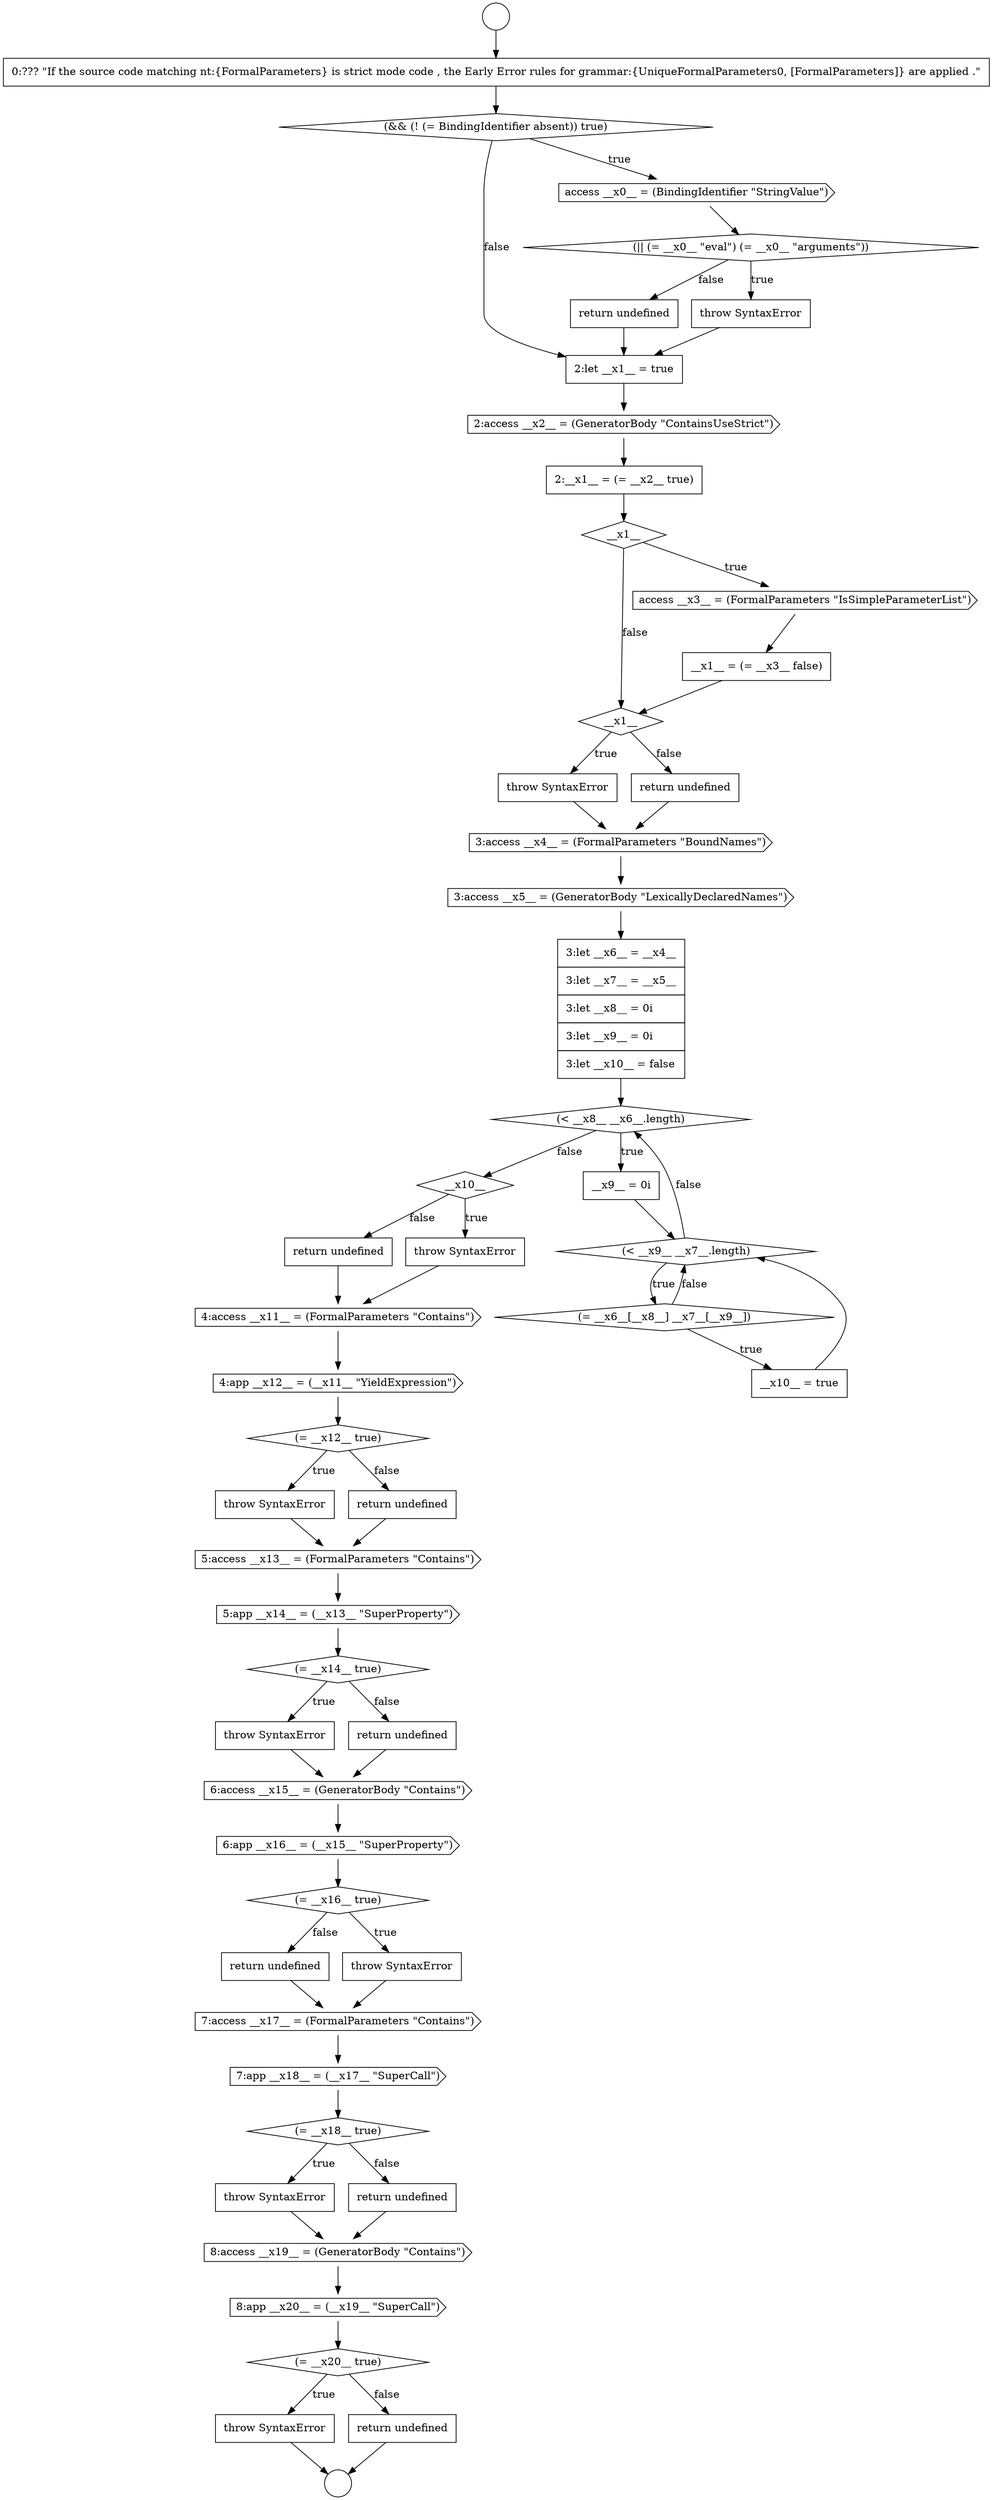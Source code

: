 digraph {
  node20136 [shape=none, margin=0, label=<<font color="black">
    <table border="0" cellborder="1" cellspacing="0" cellpadding="10">
      <tr><td align="left">return undefined</td></tr>
    </table>
  </font>> color="black" fillcolor="white" style=filled]
  node20142 [shape=cds, label=<<font color="black">8:access __x19__ = (GeneratorBody &quot;Contains&quot;)</font>> color="black" fillcolor="white" style=filled]
  node20121 [shape=none, margin=0, label=<<font color="black">
    <table border="0" cellborder="1" cellspacing="0" cellpadding="10">
      <tr><td align="left">return undefined</td></tr>
    </table>
  </font>> color="black" fillcolor="white" style=filled]
  node20108 [shape=diamond, label=<<font color="black">__x1__</font>> color="black" fillcolor="white" style=filled]
  node20101 [shape=none, margin=0, label=<<font color="black">
    <table border="0" cellborder="1" cellspacing="0" cellpadding="10">
      <tr><td align="left">return undefined</td></tr>
    </table>
  </font>> color="black" fillcolor="white" style=filled]
  node20097 [shape=diamond, label=<<font color="black">(&amp;&amp; (! (= BindingIdentifier absent)) true)</font>> color="black" fillcolor="white" style=filled]
  node20140 [shape=none, margin=0, label=<<font color="black">
    <table border="0" cellborder="1" cellspacing="0" cellpadding="10">
      <tr><td align="left">throw SyntaxError</td></tr>
    </table>
  </font>> color="black" fillcolor="white" style=filled]
  node20105 [shape=diamond, label=<<font color="black">__x1__</font>> color="black" fillcolor="white" style=filled]
  node20144 [shape=diamond, label=<<font color="black">(= __x20__ true)</font>> color="black" fillcolor="white" style=filled]
  node20109 [shape=none, margin=0, label=<<font color="black">
    <table border="0" cellborder="1" cellspacing="0" cellpadding="10">
      <tr><td align="left">throw SyntaxError</td></tr>
    </table>
  </font>> color="black" fillcolor="white" style=filled]
  node20114 [shape=diamond, label=<<font color="black">(&lt; __x8__ __x6__.length)</font>> color="black" fillcolor="white" style=filled]
  node20124 [shape=diamond, label=<<font color="black">(= __x12__ true)</font>> color="black" fillcolor="white" style=filled]
  node20095 [shape=circle label=" " color="black" fillcolor="white" style=filled]
  node20145 [shape=none, margin=0, label=<<font color="black">
    <table border="0" cellborder="1" cellspacing="0" cellpadding="10">
      <tr><td align="left">throw SyntaxError</td></tr>
    </table>
  </font>> color="black" fillcolor="white" style=filled]
  node20117 [shape=diamond, label=<<font color="black">(= __x6__[__x8__] __x7__[__x9__])</font>> color="black" fillcolor="white" style=filled]
  node20143 [shape=cds, label=<<font color="black">8:app __x20__ = (__x19__ &quot;SuperCall&quot;)</font>> color="black" fillcolor="white" style=filled]
  node20102 [shape=none, margin=0, label=<<font color="black">
    <table border="0" cellborder="1" cellspacing="0" cellpadding="10">
      <tr><td align="left">2:let __x1__ = true</td></tr>
    </table>
  </font>> color="black" fillcolor="white" style=filled]
  node20107 [shape=none, margin=0, label=<<font color="black">
    <table border="0" cellborder="1" cellspacing="0" cellpadding="10">
      <tr><td align="left">__x1__ = (= __x3__ false)</td></tr>
    </table>
  </font>> color="black" fillcolor="white" style=filled]
  node20113 [shape=none, margin=0, label=<<font color="black">
    <table border="0" cellborder="1" cellspacing="0" cellpadding="10">
      <tr><td align="left">3:let __x6__ = __x4__</td></tr>
      <tr><td align="left">3:let __x7__ = __x5__</td></tr>
      <tr><td align="left">3:let __x8__ = 0i</td></tr>
      <tr><td align="left">3:let __x9__ = 0i</td></tr>
      <tr><td align="left">3:let __x10__ = false</td></tr>
    </table>
  </font>> color="black" fillcolor="white" style=filled]
  node20139 [shape=diamond, label=<<font color="black">(= __x18__ true)</font>> color="black" fillcolor="white" style=filled]
  node20098 [shape=cds, label=<<font color="black">access __x0__ = (BindingIdentifier &quot;StringValue&quot;)</font>> color="black" fillcolor="white" style=filled]
  node20134 [shape=diamond, label=<<font color="black">(= __x16__ true)</font>> color="black" fillcolor="white" style=filled]
  node20111 [shape=cds, label=<<font color="black">3:access __x4__ = (FormalParameters &quot;BoundNames&quot;)</font>> color="black" fillcolor="white" style=filled]
  node20104 [shape=none, margin=0, label=<<font color="black">
    <table border="0" cellborder="1" cellspacing="0" cellpadding="10">
      <tr><td align="left">2:__x1__ = (= __x2__ true)</td></tr>
    </table>
  </font>> color="black" fillcolor="white" style=filled]
  node20130 [shape=none, margin=0, label=<<font color="black">
    <table border="0" cellborder="1" cellspacing="0" cellpadding="10">
      <tr><td align="left">throw SyntaxError</td></tr>
    </table>
  </font>> color="black" fillcolor="white" style=filled]
  node20128 [shape=cds, label=<<font color="black">5:app __x14__ = (__x13__ &quot;SuperProperty&quot;)</font>> color="black" fillcolor="white" style=filled]
  node20133 [shape=cds, label=<<font color="black">6:app __x16__ = (__x15__ &quot;SuperProperty&quot;)</font>> color="black" fillcolor="white" style=filled]
  node20116 [shape=diamond, label=<<font color="black">(&lt; __x9__ __x7__.length)</font>> color="black" fillcolor="white" style=filled]
  node20129 [shape=diamond, label=<<font color="black">(= __x14__ true)</font>> color="black" fillcolor="white" style=filled]
  node20125 [shape=none, margin=0, label=<<font color="black">
    <table border="0" cellborder="1" cellspacing="0" cellpadding="10">
      <tr><td align="left">throw SyntaxError</td></tr>
    </table>
  </font>> color="black" fillcolor="white" style=filled]
  node20096 [shape=none, margin=0, label=<<font color="black">
    <table border="0" cellborder="1" cellspacing="0" cellpadding="10">
      <tr><td align="left">0:??? &quot;If the source code matching nt:{FormalParameters} is strict mode code , the Early Error rules for grammar:{UniqueFormalParameters0, [FormalParameters]} are applied .&quot;</td></tr>
    </table>
  </font>> color="black" fillcolor="white" style=filled]
  node20120 [shape=none, margin=0, label=<<font color="black">
    <table border="0" cellborder="1" cellspacing="0" cellpadding="10">
      <tr><td align="left">throw SyntaxError</td></tr>
    </table>
  </font>> color="black" fillcolor="white" style=filled]
  node20119 [shape=diamond, label=<<font color="black">__x10__</font>> color="black" fillcolor="white" style=filled]
  node20141 [shape=none, margin=0, label=<<font color="black">
    <table border="0" cellborder="1" cellspacing="0" cellpadding="10">
      <tr><td align="left">return undefined</td></tr>
    </table>
  </font>> color="black" fillcolor="white" style=filled]
  node20112 [shape=cds, label=<<font color="black">3:access __x5__ = (GeneratorBody &quot;LexicallyDeclaredNames&quot;)</font>> color="black" fillcolor="white" style=filled]
  node20122 [shape=cds, label=<<font color="black">4:access __x11__ = (FormalParameters &quot;Contains&quot;)</font>> color="black" fillcolor="white" style=filled]
  node20100 [shape=none, margin=0, label=<<font color="black">
    <table border="0" cellborder="1" cellspacing="0" cellpadding="10">
      <tr><td align="left">throw SyntaxError</td></tr>
    </table>
  </font>> color="black" fillcolor="white" style=filled]
  node20132 [shape=cds, label=<<font color="black">6:access __x15__ = (GeneratorBody &quot;Contains&quot;)</font>> color="black" fillcolor="white" style=filled]
  node20115 [shape=none, margin=0, label=<<font color="black">
    <table border="0" cellborder="1" cellspacing="0" cellpadding="10">
      <tr><td align="left">__x9__ = 0i</td></tr>
    </table>
  </font>> color="black" fillcolor="white" style=filled]
  node20137 [shape=cds, label=<<font color="black">7:access __x17__ = (FormalParameters &quot;Contains&quot;)</font>> color="black" fillcolor="white" style=filled]
  node20106 [shape=cds, label=<<font color="black">access __x3__ = (FormalParameters &quot;IsSimpleParameterList&quot;)</font>> color="black" fillcolor="white" style=filled]
  node20146 [shape=none, margin=0, label=<<font color="black">
    <table border="0" cellborder="1" cellspacing="0" cellpadding="10">
      <tr><td align="left">return undefined</td></tr>
    </table>
  </font>> color="black" fillcolor="white" style=filled]
  node20103 [shape=cds, label=<<font color="black">2:access __x2__ = (GeneratorBody &quot;ContainsUseStrict&quot;)</font>> color="black" fillcolor="white" style=filled]
  node20126 [shape=none, margin=0, label=<<font color="black">
    <table border="0" cellborder="1" cellspacing="0" cellpadding="10">
      <tr><td align="left">return undefined</td></tr>
    </table>
  </font>> color="black" fillcolor="white" style=filled]
  node20135 [shape=none, margin=0, label=<<font color="black">
    <table border="0" cellborder="1" cellspacing="0" cellpadding="10">
      <tr><td align="left">throw SyntaxError</td></tr>
    </table>
  </font>> color="black" fillcolor="white" style=filled]
  node20094 [shape=circle label=" " color="black" fillcolor="white" style=filled]
  node20123 [shape=cds, label=<<font color="black">4:app __x12__ = (__x11__ &quot;YieldExpression&quot;)</font>> color="black" fillcolor="white" style=filled]
  node20131 [shape=none, margin=0, label=<<font color="black">
    <table border="0" cellborder="1" cellspacing="0" cellpadding="10">
      <tr><td align="left">return undefined</td></tr>
    </table>
  </font>> color="black" fillcolor="white" style=filled]
  node20138 [shape=cds, label=<<font color="black">7:app __x18__ = (__x17__ &quot;SuperCall&quot;)</font>> color="black" fillcolor="white" style=filled]
  node20127 [shape=cds, label=<<font color="black">5:access __x13__ = (FormalParameters &quot;Contains&quot;)</font>> color="black" fillcolor="white" style=filled]
  node20118 [shape=none, margin=0, label=<<font color="black">
    <table border="0" cellborder="1" cellspacing="0" cellpadding="10">
      <tr><td align="left">__x10__ = true</td></tr>
    </table>
  </font>> color="black" fillcolor="white" style=filled]
  node20110 [shape=none, margin=0, label=<<font color="black">
    <table border="0" cellborder="1" cellspacing="0" cellpadding="10">
      <tr><td align="left">return undefined</td></tr>
    </table>
  </font>> color="black" fillcolor="white" style=filled]
  node20099 [shape=diamond, label=<<font color="black">(|| (= __x0__ &quot;eval&quot;) (= __x0__ &quot;arguments&quot;))</font>> color="black" fillcolor="white" style=filled]
  node20138 -> node20139 [ color="black"]
  node20124 -> node20125 [label=<<font color="black">true</font>> color="black"]
  node20124 -> node20126 [label=<<font color="black">false</font>> color="black"]
  node20117 -> node20118 [label=<<font color="black">true</font>> color="black"]
  node20117 -> node20116 [label=<<font color="black">false</font>> color="black"]
  node20115 -> node20116 [ color="black"]
  node20131 -> node20132 [ color="black"]
  node20127 -> node20128 [ color="black"]
  node20097 -> node20098 [label=<<font color="black">true</font>> color="black"]
  node20097 -> node20102 [label=<<font color="black">false</font>> color="black"]
  node20137 -> node20138 [ color="black"]
  node20136 -> node20137 [ color="black"]
  node20098 -> node20099 [ color="black"]
  node20121 -> node20122 [ color="black"]
  node20146 -> node20095 [ color="black"]
  node20116 -> node20117 [label=<<font color="black">true</font>> color="black"]
  node20116 -> node20114 [label=<<font color="black">false</font>> color="black"]
  node20143 -> node20144 [ color="black"]
  node20145 -> node20095 [ color="black"]
  node20130 -> node20132 [ color="black"]
  node20104 -> node20105 [ color="black"]
  node20139 -> node20140 [label=<<font color="black">true</font>> color="black"]
  node20139 -> node20141 [label=<<font color="black">false</font>> color="black"]
  node20111 -> node20112 [ color="black"]
  node20133 -> node20134 [ color="black"]
  node20134 -> node20135 [label=<<font color="black">true</font>> color="black"]
  node20134 -> node20136 [label=<<font color="black">false</font>> color="black"]
  node20106 -> node20107 [ color="black"]
  node20140 -> node20142 [ color="black"]
  node20102 -> node20103 [ color="black"]
  node20132 -> node20133 [ color="black"]
  node20101 -> node20102 [ color="black"]
  node20103 -> node20104 [ color="black"]
  node20135 -> node20137 [ color="black"]
  node20142 -> node20143 [ color="black"]
  node20112 -> node20113 [ color="black"]
  node20096 -> node20097 [ color="black"]
  node20128 -> node20129 [ color="black"]
  node20126 -> node20127 [ color="black"]
  node20108 -> node20109 [label=<<font color="black">true</font>> color="black"]
  node20108 -> node20110 [label=<<font color="black">false</font>> color="black"]
  node20105 -> node20106 [label=<<font color="black">true</font>> color="black"]
  node20105 -> node20108 [label=<<font color="black">false</font>> color="black"]
  node20114 -> node20115 [label=<<font color="black">true</font>> color="black"]
  node20114 -> node20119 [label=<<font color="black">false</font>> color="black"]
  node20119 -> node20120 [label=<<font color="black">true</font>> color="black"]
  node20119 -> node20121 [label=<<font color="black">false</font>> color="black"]
  node20094 -> node20096 [ color="black"]
  node20107 -> node20108 [ color="black"]
  node20122 -> node20123 [ color="black"]
  node20120 -> node20122 [ color="black"]
  node20113 -> node20114 [ color="black"]
  node20141 -> node20142 [ color="black"]
  node20144 -> node20145 [label=<<font color="black">true</font>> color="black"]
  node20144 -> node20146 [label=<<font color="black">false</font>> color="black"]
  node20129 -> node20130 [label=<<font color="black">true</font>> color="black"]
  node20129 -> node20131 [label=<<font color="black">false</font>> color="black"]
  node20100 -> node20102 [ color="black"]
  node20109 -> node20111 [ color="black"]
  node20099 -> node20100 [label=<<font color="black">true</font>> color="black"]
  node20099 -> node20101 [label=<<font color="black">false</font>> color="black"]
  node20125 -> node20127 [ color="black"]
  node20110 -> node20111 [ color="black"]
  node20118 -> node20116 [ color="black"]
  node20123 -> node20124 [ color="black"]
}
